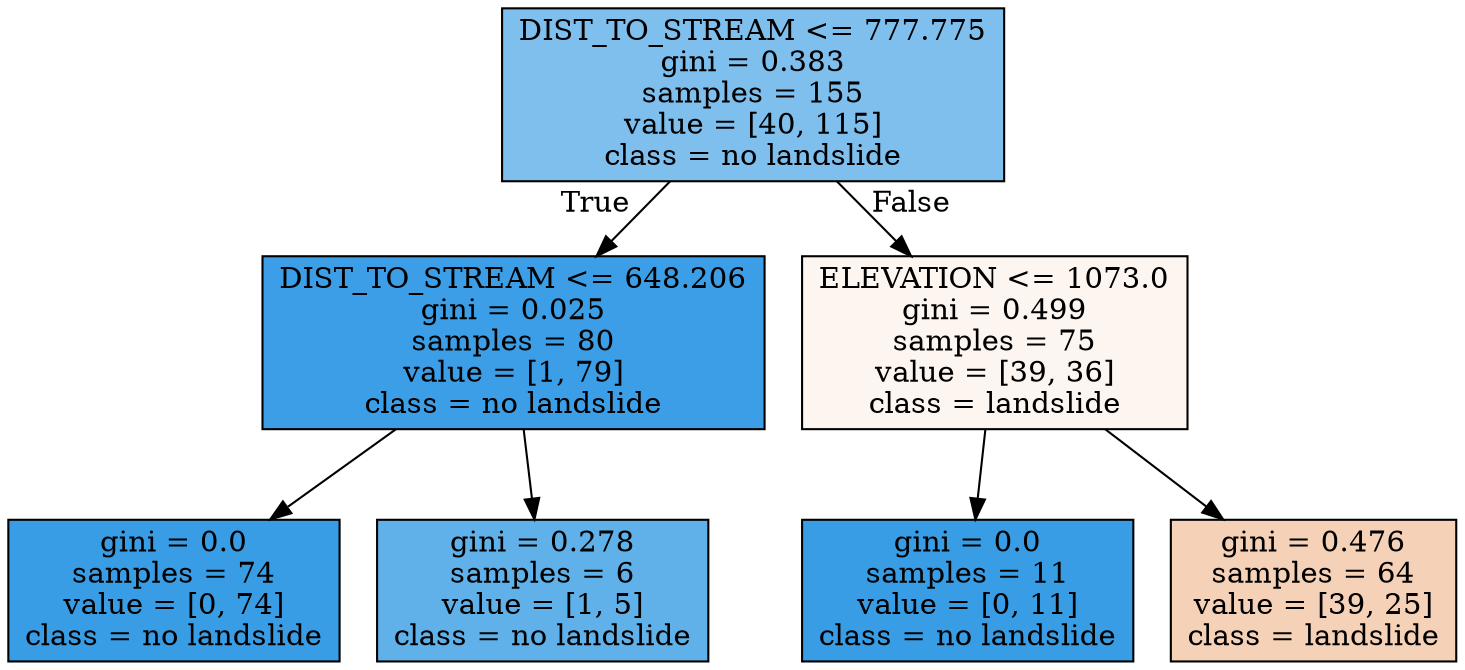 digraph Tree {
node [shape=box, style="filled", color="black"] ;
graph [ranksep=equally, splines=polyline] ;
0 [label="DIST_TO_STREAM <= 777.775\ngini = 0.383\nsamples = 155\nvalue = [40, 115]\nclass = no landslide", fillcolor="#399de5a6"] ;
1 [label="DIST_TO_STREAM <= 648.206\ngini = 0.025\nsamples = 80\nvalue = [1, 79]\nclass = no landslide", fillcolor="#399de5fc"] ;
0 -> 1 [labeldistance=2.5, labelangle=45, headlabel="True"] ;
2 [label="gini = 0.0\nsamples = 74\nvalue = [0, 74]\nclass = no landslide", fillcolor="#399de5ff"] ;
1 -> 2 ;
3 [label="gini = 0.278\nsamples = 6\nvalue = [1, 5]\nclass = no landslide", fillcolor="#399de5cc"] ;
1 -> 3 ;
4 [label="ELEVATION <= 1073.0\ngini = 0.499\nsamples = 75\nvalue = [39, 36]\nclass = landslide", fillcolor="#e5813914"] ;
0 -> 4 [labeldistance=2.5, labelangle=-45, headlabel="False"] ;
5 [label="gini = 0.0\nsamples = 11\nvalue = [0, 11]\nclass = no landslide", fillcolor="#399de5ff"] ;
4 -> 5 ;
6 [label="gini = 0.476\nsamples = 64\nvalue = [39, 25]\nclass = landslide", fillcolor="#e581395c"] ;
4 -> 6 ;
{rank=same ; 0} ;
{rank=same ; 1; 4} ;
{rank=same ; 2; 3; 5; 6} ;
}